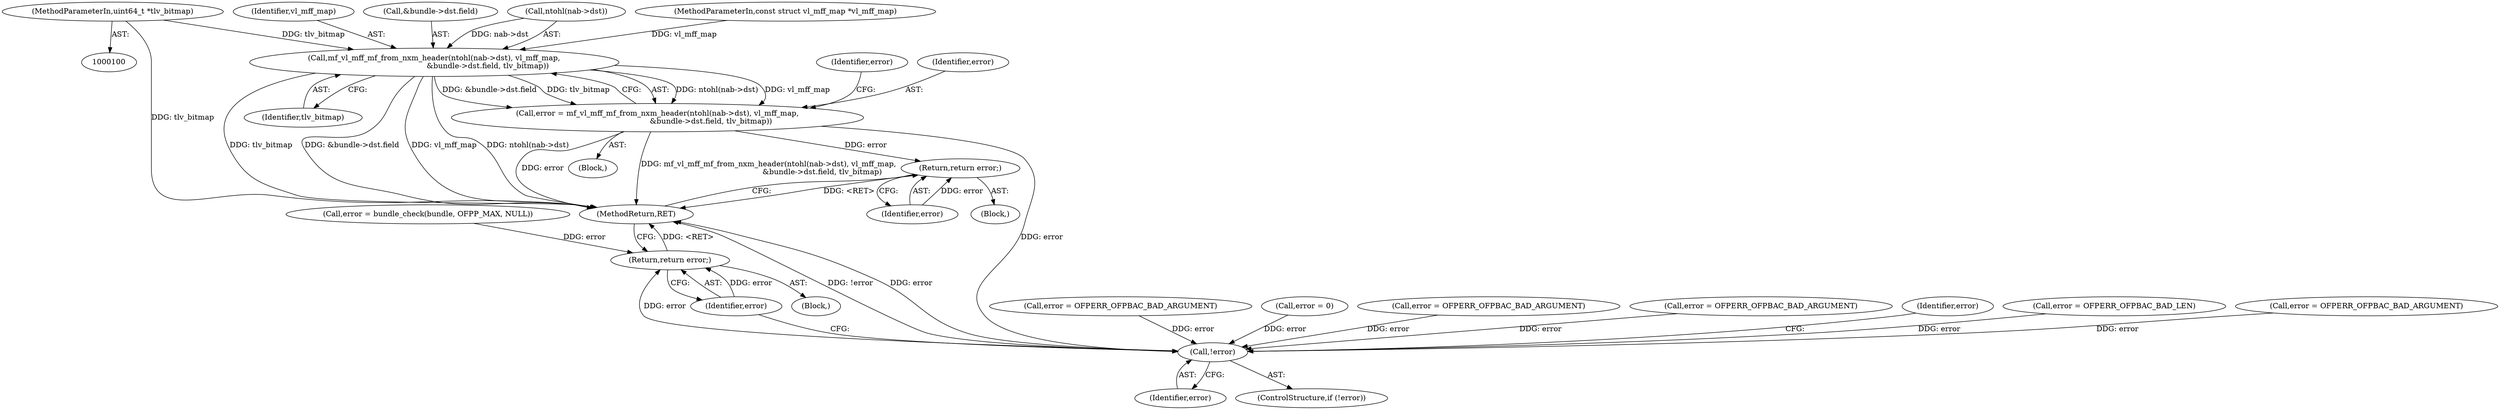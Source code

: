 digraph "0_ovs_9237a63c47bd314b807cda0bd2216264e82edbe8@pointer" {
"1000104" [label="(MethodParameterIn,uint64_t *tlv_bitmap)"];
"1000279" [label="(Call,mf_vl_mff_mf_from_nxm_header(ntohl(nab->dst), vl_mff_map,\n                                             &bundle->dst.field, tlv_bitmap))"];
"1000277" [label="(Call,error = mf_vl_mff_mf_from_nxm_header(ntohl(nab->dst), vl_mff_map,\n                                             &bundle->dst.field, tlv_bitmap))"];
"1000295" [label="(Return,return error;)"];
"1000402" [label="(Call,!error)"];
"1000411" [label="(Return,return error;)"];
"1000104" [label="(MethodParameterIn,uint64_t *tlv_bitmap)"];
"1000251" [label="(Call,error = OFPERR_OFPBAC_BAD_ARGUMENT)"];
"1000412" [label="(Identifier,error)"];
"1000291" [label="(Identifier,tlv_bitmap)"];
"1000233" [label="(Call,error = 0)"];
"1000285" [label="(Call,&bundle->dst.field)"];
"1000170" [label="(Call,error = OFPERR_OFPBAC_BAD_ARGUMENT)"];
"1000411" [label="(Return,return error;)"];
"1000403" [label="(Identifier,error)"];
"1000405" [label="(Call,error = bundle_check(bundle, OFPP_MAX, NULL))"];
"1000103" [label="(MethodParameterIn,const struct vl_mff_map *vl_mff_map)"];
"1000279" [label="(Call,mf_vl_mff_mf_from_nxm_header(ntohl(nab->dst), vl_mff_map,\n                                             &bundle->dst.field, tlv_bitmap))"];
"1000278" [label="(Identifier,error)"];
"1000296" [label="(Identifier,error)"];
"1000413" [label="(MethodReturn,RET)"];
"1000328" [label="(Call,error = OFPERR_OFPBAC_BAD_ARGUMENT)"];
"1000256" [label="(Block,)"];
"1000406" [label="(Identifier,error)"];
"1000294" [label="(Block,)"];
"1000402" [label="(Call,!error)"];
"1000280" [label="(Call,ntohl(nab->dst))"];
"1000293" [label="(Identifier,error)"];
"1000277" [label="(Call,error = mf_vl_mff_mf_from_nxm_header(ntohl(nab->dst), vl_mff_map,\n                                             &bundle->dst.field, tlv_bitmap))"];
"1000359" [label="(Call,error = OFPERR_OFPBAC_BAD_LEN)"];
"1000310" [label="(Call,error = OFPERR_OFPBAC_BAD_ARGUMENT)"];
"1000295" [label="(Return,return error;)"];
"1000401" [label="(ControlStructure,if (!error))"];
"1000106" [label="(Block,)"];
"1000284" [label="(Identifier,vl_mff_map)"];
"1000104" -> "1000100"  [label="AST: "];
"1000104" -> "1000413"  [label="DDG: tlv_bitmap"];
"1000104" -> "1000279"  [label="DDG: tlv_bitmap"];
"1000279" -> "1000277"  [label="AST: "];
"1000279" -> "1000291"  [label="CFG: "];
"1000280" -> "1000279"  [label="AST: "];
"1000284" -> "1000279"  [label="AST: "];
"1000285" -> "1000279"  [label="AST: "];
"1000291" -> "1000279"  [label="AST: "];
"1000277" -> "1000279"  [label="CFG: "];
"1000279" -> "1000413"  [label="DDG: tlv_bitmap"];
"1000279" -> "1000413"  [label="DDG: &bundle->dst.field"];
"1000279" -> "1000413"  [label="DDG: vl_mff_map"];
"1000279" -> "1000413"  [label="DDG: ntohl(nab->dst)"];
"1000279" -> "1000277"  [label="DDG: ntohl(nab->dst)"];
"1000279" -> "1000277"  [label="DDG: vl_mff_map"];
"1000279" -> "1000277"  [label="DDG: &bundle->dst.field"];
"1000279" -> "1000277"  [label="DDG: tlv_bitmap"];
"1000280" -> "1000279"  [label="DDG: nab->dst"];
"1000103" -> "1000279"  [label="DDG: vl_mff_map"];
"1000277" -> "1000256"  [label="AST: "];
"1000278" -> "1000277"  [label="AST: "];
"1000293" -> "1000277"  [label="CFG: "];
"1000277" -> "1000413"  [label="DDG: error"];
"1000277" -> "1000413"  [label="DDG: mf_vl_mff_mf_from_nxm_header(ntohl(nab->dst), vl_mff_map,\n                                             &bundle->dst.field, tlv_bitmap)"];
"1000277" -> "1000295"  [label="DDG: error"];
"1000277" -> "1000402"  [label="DDG: error"];
"1000295" -> "1000294"  [label="AST: "];
"1000295" -> "1000296"  [label="CFG: "];
"1000296" -> "1000295"  [label="AST: "];
"1000413" -> "1000295"  [label="CFG: "];
"1000295" -> "1000413"  [label="DDG: <RET>"];
"1000296" -> "1000295"  [label="DDG: error"];
"1000402" -> "1000401"  [label="AST: "];
"1000402" -> "1000403"  [label="CFG: "];
"1000403" -> "1000402"  [label="AST: "];
"1000406" -> "1000402"  [label="CFG: "];
"1000412" -> "1000402"  [label="CFG: "];
"1000402" -> "1000413"  [label="DDG: !error"];
"1000402" -> "1000413"  [label="DDG: error"];
"1000310" -> "1000402"  [label="DDG: error"];
"1000251" -> "1000402"  [label="DDG: error"];
"1000328" -> "1000402"  [label="DDG: error"];
"1000359" -> "1000402"  [label="DDG: error"];
"1000233" -> "1000402"  [label="DDG: error"];
"1000170" -> "1000402"  [label="DDG: error"];
"1000402" -> "1000411"  [label="DDG: error"];
"1000411" -> "1000106"  [label="AST: "];
"1000411" -> "1000412"  [label="CFG: "];
"1000412" -> "1000411"  [label="AST: "];
"1000413" -> "1000411"  [label="CFG: "];
"1000411" -> "1000413"  [label="DDG: <RET>"];
"1000412" -> "1000411"  [label="DDG: error"];
"1000405" -> "1000411"  [label="DDG: error"];
}
